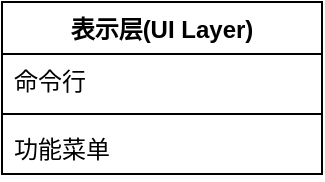 <mxfile version="27.1.5">
  <diagram name="第 1 页" id="i_Fj_JAC__K3_gG8xTvo">
    <mxGraphModel dx="976" dy="618" grid="1" gridSize="10" guides="1" tooltips="1" connect="1" arrows="1" fold="1" page="1" pageScale="1" pageWidth="827" pageHeight="1169" math="0" shadow="0">
      <root>
        <mxCell id="0" />
        <mxCell id="1" parent="0" />
        <mxCell id="gAU7i4cxnAEHPhW75SFY-1" value="表示层(UI Layer)" style="swimlane;fontStyle=1;align=center;verticalAlign=top;childLayout=stackLayout;horizontal=1;startSize=26;horizontalStack=0;resizeParent=1;resizeParentMax=0;resizeLast=0;collapsible=1;marginBottom=0;whiteSpace=wrap;html=1;" vertex="1" parent="1">
          <mxGeometry x="160" y="40" width="160" height="86" as="geometry" />
        </mxCell>
        <mxCell id="gAU7i4cxnAEHPhW75SFY-2" value="命令行" style="text;strokeColor=none;fillColor=none;align=left;verticalAlign=top;spacingLeft=4;spacingRight=4;overflow=hidden;rotatable=0;points=[[0,0.5],[1,0.5]];portConstraint=eastwest;whiteSpace=wrap;html=1;" vertex="1" parent="gAU7i4cxnAEHPhW75SFY-1">
          <mxGeometry y="26" width="160" height="26" as="geometry" />
        </mxCell>
        <mxCell id="gAU7i4cxnAEHPhW75SFY-3" value="" style="line;strokeWidth=1;fillColor=none;align=left;verticalAlign=middle;spacingTop=-1;spacingLeft=3;spacingRight=3;rotatable=0;labelPosition=right;points=[];portConstraint=eastwest;strokeColor=inherit;" vertex="1" parent="gAU7i4cxnAEHPhW75SFY-1">
          <mxGeometry y="52" width="160" height="8" as="geometry" />
        </mxCell>
        <mxCell id="gAU7i4cxnAEHPhW75SFY-4" value="功能菜单" style="text;strokeColor=none;fillColor=none;align=left;verticalAlign=top;spacingLeft=4;spacingRight=4;overflow=hidden;rotatable=0;points=[[0,0.5],[1,0.5]];portConstraint=eastwest;whiteSpace=wrap;html=1;" vertex="1" parent="gAU7i4cxnAEHPhW75SFY-1">
          <mxGeometry y="60" width="160" height="26" as="geometry" />
        </mxCell>
      </root>
    </mxGraphModel>
  </diagram>
</mxfile>
